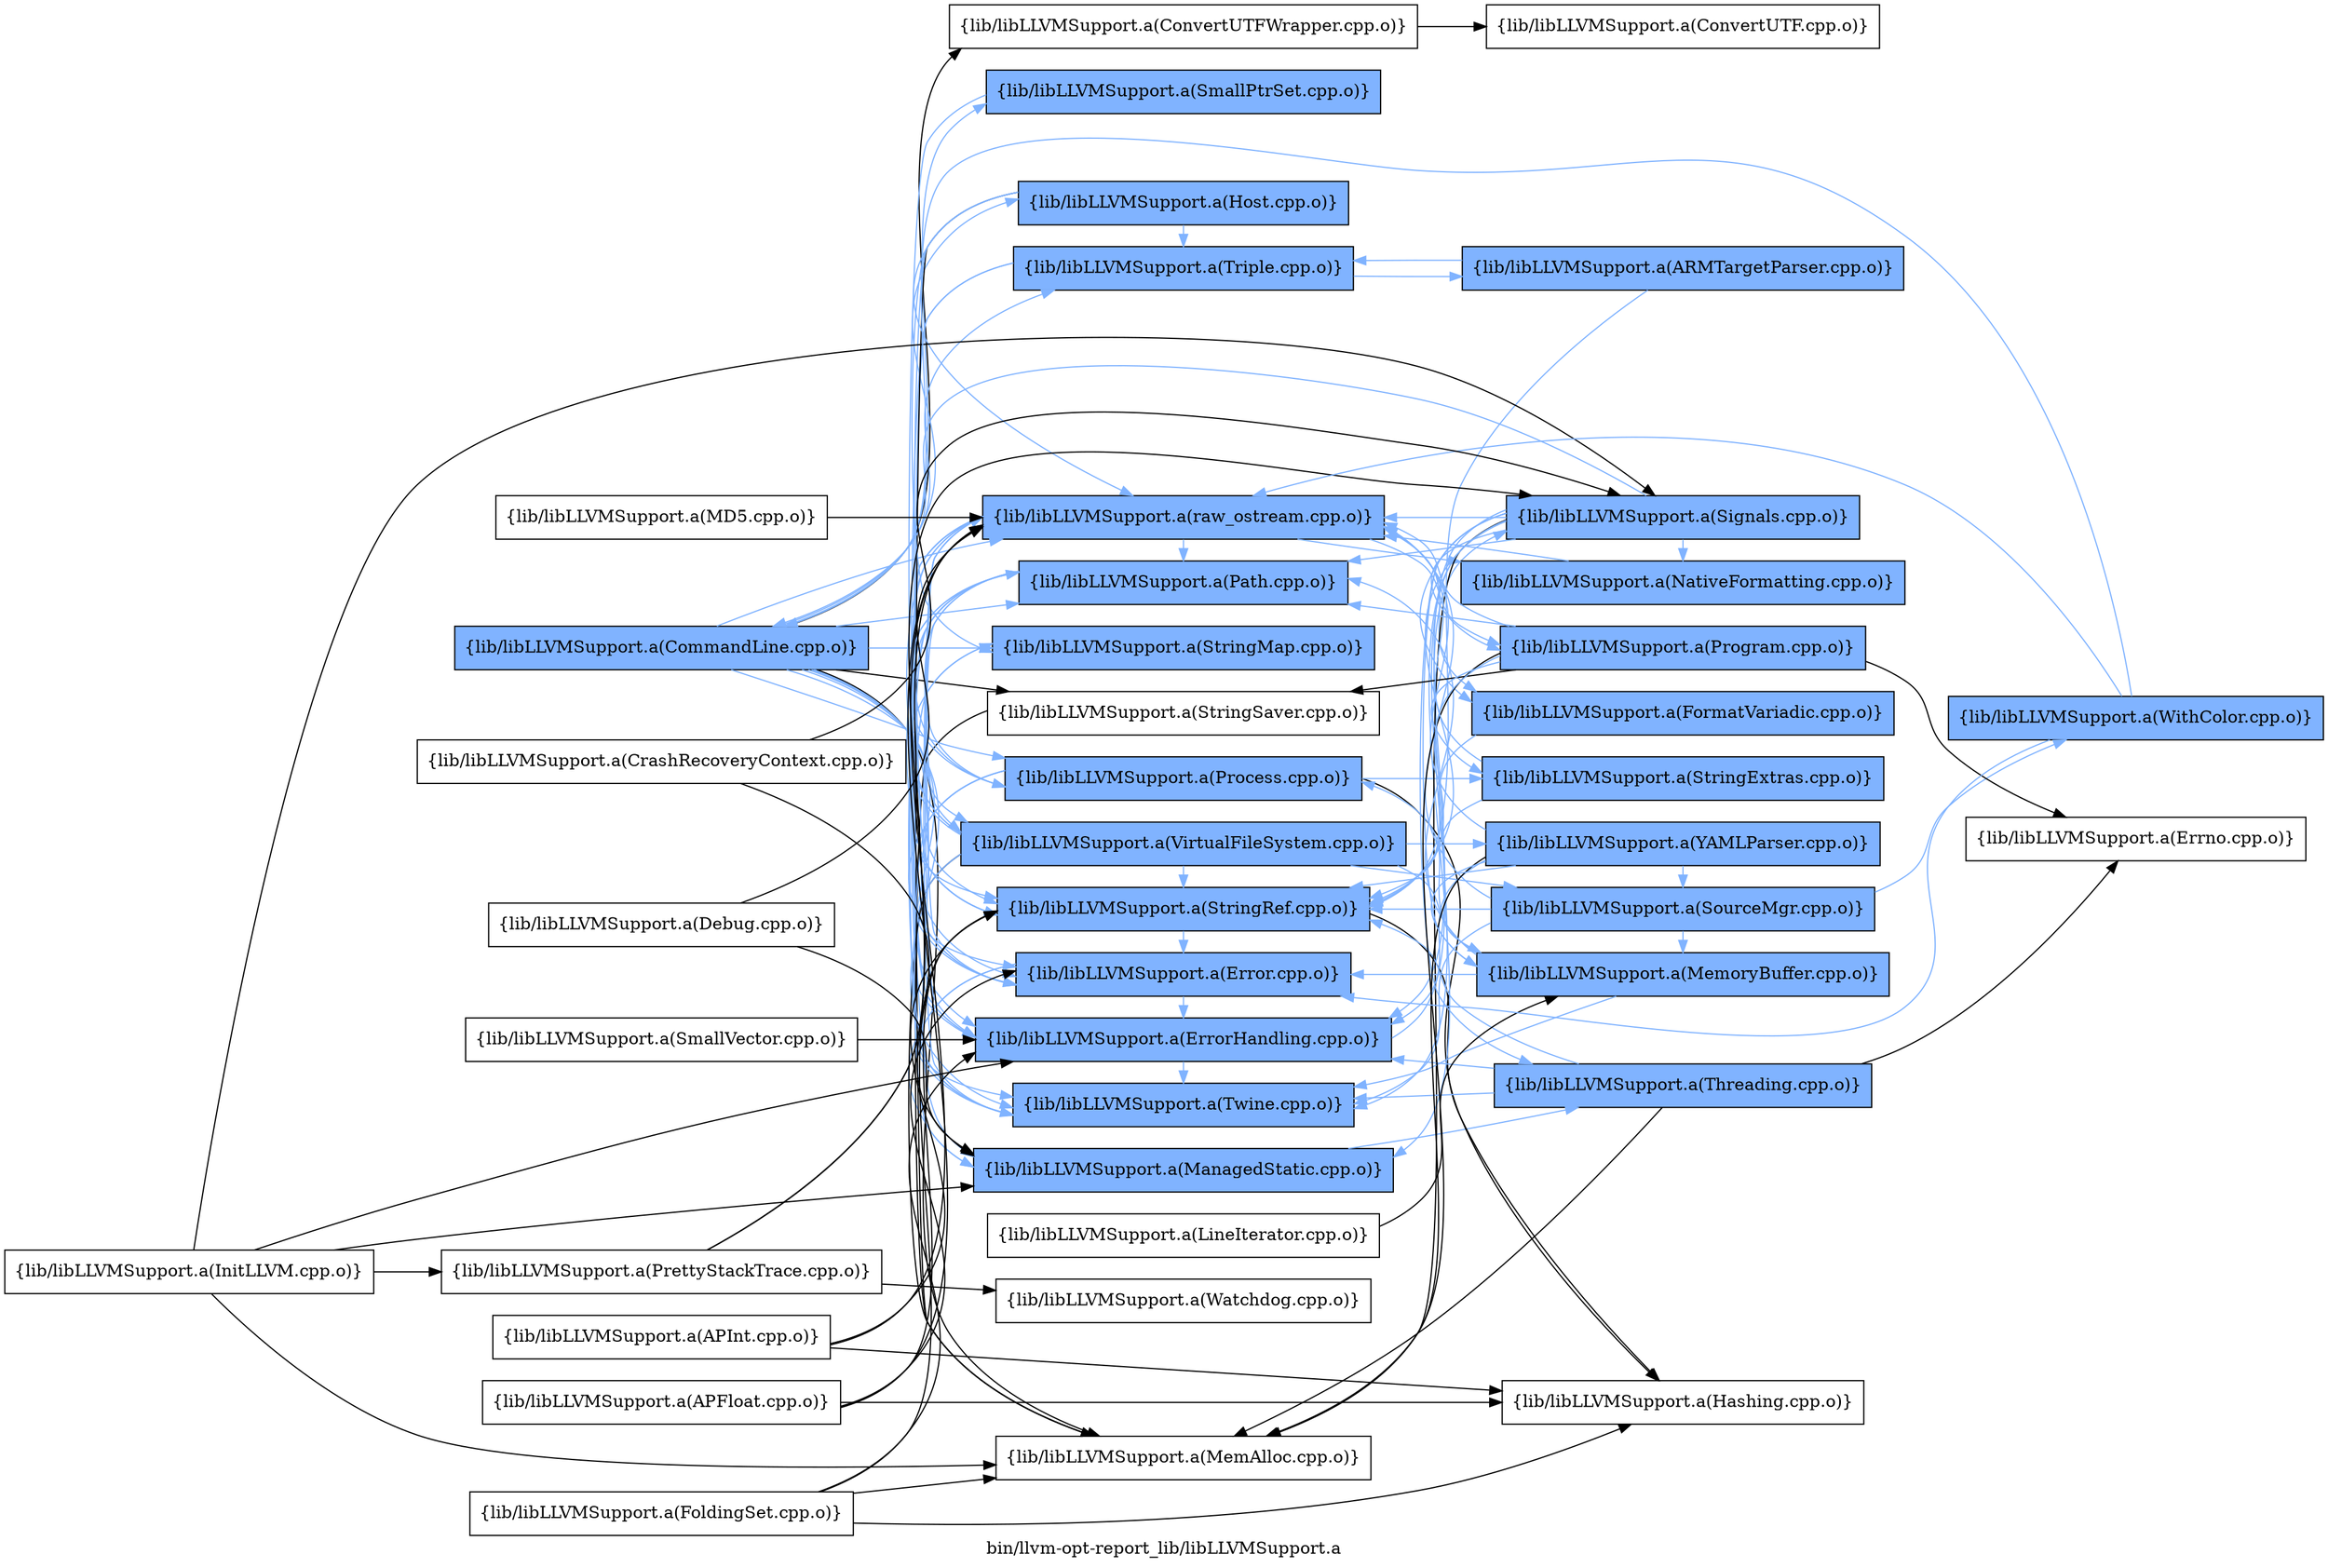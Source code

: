 digraph "bin/llvm-opt-report_lib/libLLVMSupport.a" {
	label="bin/llvm-opt-report_lib/libLLVMSupport.a";
	rankdir=LR;
	{ rank=same; Node0x55c9bd056a08;  }
	{ rank=same; Node0x55c9bd056328; Node0x55c9bd058678; Node0x55c9bd057a48; Node0x55c9bd0583a8; Node0x55c9bd0580d8; Node0x55c9bd056788; Node0x55c9bd0574f8; Node0x55c9bd055ec8; Node0x55c9bd0565f8; Node0x55c9bd057db8; Node0x55c9bd056eb8; Node0x55c9bd056a58; Node0x55c9bd056058; Node0x55c9bd056b48; Node0x55c9bd057188; Node0x55c9bd057cc8;  }
	{ rank=same; Node0x55c9bd0566e8; Node0x55c9bd0563c8; Node0x55c9bd0576d8; Node0x55c9bd0584e8; Node0x55c9bd056238; Node0x55c9bd057f98; Node0x55c9bd0577c8; Node0x55c9bd0581c8; Node0x55c9bd056cd8; Node0x55c9bd057fe8; Node0x55c9bd0569b8; Node0x55c9bd0578b8;  }
	{ rank=same; Node0x55c9bd056a08;  }
	{ rank=same; Node0x55c9bd056328; Node0x55c9bd058678; Node0x55c9bd057a48; Node0x55c9bd0583a8; Node0x55c9bd0580d8; Node0x55c9bd056788; Node0x55c9bd0574f8; Node0x55c9bd055ec8; Node0x55c9bd0565f8; Node0x55c9bd057db8; Node0x55c9bd056eb8; Node0x55c9bd056a58; Node0x55c9bd056058; Node0x55c9bd056b48; Node0x55c9bd057188; Node0x55c9bd057cc8;  }
	{ rank=same; Node0x55c9bd0566e8; Node0x55c9bd0563c8; Node0x55c9bd0576d8; Node0x55c9bd0584e8; Node0x55c9bd056238; Node0x55c9bd057f98; Node0x55c9bd0577c8; Node0x55c9bd0581c8; Node0x55c9bd056cd8; Node0x55c9bd057fe8; Node0x55c9bd0569b8; Node0x55c9bd0578b8;  }

	Node0x55c9bd056a08 [shape=record,shape=box,group=1,style=filled,fillcolor="0.600000 0.5 1",label="{lib/libLLVMSupport.a(CommandLine.cpp.o)}"];
	Node0x55c9bd056a08 -> Node0x55c9bd056328;
	Node0x55c9bd056a08 -> Node0x55c9bd058678[color="0.600000 0.5 1"];
	Node0x55c9bd056a08 -> Node0x55c9bd057a48[color="0.600000 0.5 1"];
	Node0x55c9bd056a08 -> Node0x55c9bd0583a8[color="0.600000 0.5 1"];
	Node0x55c9bd056a08 -> Node0x55c9bd0580d8;
	Node0x55c9bd056a08 -> Node0x55c9bd056788[color="0.600000 0.5 1"];
	Node0x55c9bd056a08 -> Node0x55c9bd0574f8[color="0.600000 0.5 1"];
	Node0x55c9bd056a08 -> Node0x55c9bd055ec8;
	Node0x55c9bd056a08 -> Node0x55c9bd0565f8[color="0.600000 0.5 1"];
	Node0x55c9bd056a08 -> Node0x55c9bd057db8[color="0.600000 0.5 1"];
	Node0x55c9bd056a08 -> Node0x55c9bd056eb8[color="0.600000 0.5 1"];
	Node0x55c9bd056a08 -> Node0x55c9bd056a58[color="0.600000 0.5 1"];
	Node0x55c9bd056a08 -> Node0x55c9bd056058[color="0.600000 0.5 1"];
	Node0x55c9bd056a08 -> Node0x55c9bd056b48[color="0.600000 0.5 1"];
	Node0x55c9bd056a08 -> Node0x55c9bd057188[color="0.600000 0.5 1"];
	Node0x55c9bd056a08 -> Node0x55c9bd057cc8[color="0.600000 0.5 1"];
	Node0x55c9bd058678 [shape=record,shape=box,group=1,style=filled,fillcolor="0.600000 0.5 1",label="{lib/libLLVMSupport.a(Error.cpp.o)}"];
	Node0x55c9bd058678 -> Node0x55c9bd057a48[color="0.600000 0.5 1"];
	Node0x55c9bd058678 -> Node0x55c9bd0583a8[color="0.600000 0.5 1"];
	Node0x55c9bd058678 -> Node0x55c9bd056eb8[color="0.600000 0.5 1"];
	Node0x55c9bd058678 -> Node0x55c9bd056058[color="0.600000 0.5 1"];
	Node0x55c9bd056aa8 [shape=record,shape=box,group=0,label="{lib/libLLVMSupport.a(InitLLVM.cpp.o)}"];
	Node0x55c9bd056aa8 -> Node0x55c9bd057a48;
	Node0x55c9bd056aa8 -> Node0x55c9bd0583a8;
	Node0x55c9bd056aa8 -> Node0x55c9bd0580d8;
	Node0x55c9bd056aa8 -> Node0x55c9bd0583f8;
	Node0x55c9bd056aa8 -> Node0x55c9bd0563c8;
	Node0x55c9bd056648 [shape=record,shape=box,group=0,label="{lib/libLLVMSupport.a(LineIterator.cpp.o)}"];
	Node0x55c9bd056648 -> Node0x55c9bd057f98;
	Node0x55c9bd0583a8 [shape=record,shape=box,group=1,style=filled,fillcolor="0.600000 0.5 1",label="{lib/libLLVMSupport.a(ManagedStatic.cpp.o)}"];
	Node0x55c9bd0583a8 -> Node0x55c9bd0576d8[color="0.600000 0.5 1"];
	Node0x55c9bd0580d8 [shape=record,shape=box,group=0,label="{lib/libLLVMSupport.a(MemAlloc.cpp.o)}"];
	Node0x55c9bd057f98 [shape=record,shape=box,group=1,style=filled,fillcolor="0.600000 0.5 1",label="{lib/libLLVMSupport.a(MemoryBuffer.cpp.o)}"];
	Node0x55c9bd057f98 -> Node0x55c9bd058678[color="0.600000 0.5 1"];
	Node0x55c9bd057f98 -> Node0x55c9bd056eb8[color="0.600000 0.5 1"];
	Node0x55c9bd057f98 -> Node0x55c9bd057188[color="0.600000 0.5 1"];
	Node0x55c9bd057f98 -> Node0x55c9bd057cc8[color="0.600000 0.5 1"];
	Node0x55c9bd0565f8 [shape=record,shape=box,group=1,style=filled,fillcolor="0.600000 0.5 1",label="{lib/libLLVMSupport.a(StringRef.cpp.o)}"];
	Node0x55c9bd0565f8 -> Node0x55c9bd058678[color="0.600000 0.5 1"];
	Node0x55c9bd0565f8 -> Node0x55c9bd0584e8;
	Node0x55c9bd0575e8 [shape=record,shape=box,group=1,style=filled,fillcolor="0.600000 0.5 1",label="{lib/libLLVMSupport.a(WithColor.cpp.o)}"];
	Node0x55c9bd0575e8 -> Node0x55c9bd056a08[color="0.600000 0.5 1"];
	Node0x55c9bd0575e8 -> Node0x55c9bd058678[color="0.600000 0.5 1"];
	Node0x55c9bd0575e8 -> Node0x55c9bd056058[color="0.600000 0.5 1"];
	Node0x55c9bd056058 [shape=record,shape=box,group=1,style=filled,fillcolor="0.600000 0.5 1",label="{lib/libLLVMSupport.a(raw_ostream.cpp.o)}"];
	Node0x55c9bd056058 -> Node0x55c9bd058678[color="0.600000 0.5 1"];
	Node0x55c9bd056058 -> Node0x55c9bd057a48[color="0.600000 0.5 1"];
	Node0x55c9bd056058 -> Node0x55c9bd056eb8[color="0.600000 0.5 1"];
	Node0x55c9bd056058 -> Node0x55c9bd056cd8[color="0.600000 0.5 1"];
	Node0x55c9bd056058 -> Node0x55c9bd057fe8[color="0.600000 0.5 1"];
	Node0x55c9bd056058 -> Node0x55c9bd057188[color="0.600000 0.5 1"];
	Node0x55c9bd056058 -> Node0x55c9bd057cc8[color="0.600000 0.5 1"];
	Node0x55c9bd056058 -> Node0x55c9bd0569b8[color="0.600000 0.5 1"];
	Node0x55c9bd057188 [shape=record,shape=box,group=1,style=filled,fillcolor="0.600000 0.5 1",label="{lib/libLLVMSupport.a(Path.cpp.o)}"];
	Node0x55c9bd057188 -> Node0x55c9bd058678[color="0.600000 0.5 1"];
	Node0x55c9bd057188 -> Node0x55c9bd0565f8[color="0.600000 0.5 1"];
	Node0x55c9bd057188 -> Node0x55c9bd056eb8[color="0.600000 0.5 1"];
	Node0x55c9bd057188 -> Node0x55c9bd056a58[color="0.600000 0.5 1"];
	Node0x55c9bd057188 -> Node0x55c9bd057cc8[color="0.600000 0.5 1"];
	Node0x55c9bd056eb8 [shape=record,shape=box,group=1,style=filled,fillcolor="0.600000 0.5 1",label="{lib/libLLVMSupport.a(Twine.cpp.o)}"];
	Node0x55c9bd056eb8 -> Node0x55c9bd056058[color="0.600000 0.5 1"];
	Node0x55c9bd0577c8 [shape=record,shape=box,group=1,style=filled,fillcolor="0.600000 0.5 1",label="{lib/libLLVMSupport.a(SourceMgr.cpp.o)}"];
	Node0x55c9bd0577c8 -> Node0x55c9bd057f98[color="0.600000 0.5 1"];
	Node0x55c9bd0577c8 -> Node0x55c9bd0565f8[color="0.600000 0.5 1"];
	Node0x55c9bd0577c8 -> Node0x55c9bd056eb8[color="0.600000 0.5 1"];
	Node0x55c9bd0577c8 -> Node0x55c9bd0575e8[color="0.600000 0.5 1"];
	Node0x55c9bd0577c8 -> Node0x55c9bd056058[color="0.600000 0.5 1"];
	Node0x55c9bd0581c8 [shape=record,shape=box,group=1,style=filled,fillcolor="0.600000 0.5 1",label="{lib/libLLVMSupport.a(YAMLParser.cpp.o)}"];
	Node0x55c9bd0581c8 -> Node0x55c9bd057a48[color="0.600000 0.5 1"];
	Node0x55c9bd0581c8 -> Node0x55c9bd0580d8;
	Node0x55c9bd0581c8 -> Node0x55c9bd057f98[color="0.600000 0.5 1"];
	Node0x55c9bd0581c8 -> Node0x55c9bd0577c8[color="0.600000 0.5 1"];
	Node0x55c9bd0581c8 -> Node0x55c9bd0565f8[color="0.600000 0.5 1"];
	Node0x55c9bd0581c8 -> Node0x55c9bd056058[color="0.600000 0.5 1"];
	Node0x55c9bd056328 [shape=record,shape=box,group=0,label="{lib/libLLVMSupport.a(ConvertUTFWrapper.cpp.o)}"];
	Node0x55c9bd056328 -> Node0x55c9bd0566e8;
	Node0x55c9bd057a48 [shape=record,shape=box,group=1,style=filled,fillcolor="0.600000 0.5 1",label="{lib/libLLVMSupport.a(ErrorHandling.cpp.o)}"];
	Node0x55c9bd057a48 -> Node0x55c9bd056eb8[color="0.600000 0.5 1"];
	Node0x55c9bd057a48 -> Node0x55c9bd056058[color="0.600000 0.5 1"];
	Node0x55c9bd057a48 -> Node0x55c9bd0563c8[color="0.600000 0.5 1"];
	Node0x55c9bd056788 [shape=record,shape=box,group=1,style=filled,fillcolor="0.600000 0.5 1",label="{lib/libLLVMSupport.a(SmallPtrSet.cpp.o)}"];
	Node0x55c9bd056788 -> Node0x55c9bd057a48[color="0.600000 0.5 1"];
	Node0x55c9bd0574f8 [shape=record,shape=box,group=1,style=filled,fillcolor="0.600000 0.5 1",label="{lib/libLLVMSupport.a(StringMap.cpp.o)}"];
	Node0x55c9bd0574f8 -> Node0x55c9bd057a48[color="0.600000 0.5 1"];
	Node0x55c9bd055ec8 [shape=record,shape=box,group=0,label="{lib/libLLVMSupport.a(StringSaver.cpp.o)}"];
	Node0x55c9bd055ec8 -> Node0x55c9bd0580d8;
	Node0x55c9bd057db8 [shape=record,shape=box,group=1,style=filled,fillcolor="0.600000 0.5 1",label="{lib/libLLVMSupport.a(Triple.cpp.o)}"];
	Node0x55c9bd057db8 -> Node0x55c9bd0565f8[color="0.600000 0.5 1"];
	Node0x55c9bd057db8 -> Node0x55c9bd056238[color="0.600000 0.5 1"];
	Node0x55c9bd057db8 -> Node0x55c9bd056eb8[color="0.600000 0.5 1"];
	Node0x55c9bd056a58 [shape=record,shape=box,group=1,style=filled,fillcolor="0.600000 0.5 1",label="{lib/libLLVMSupport.a(VirtualFileSystem.cpp.o)}"];
	Node0x55c9bd056a58 -> Node0x55c9bd058678[color="0.600000 0.5 1"];
	Node0x55c9bd056a58 -> Node0x55c9bd0580d8;
	Node0x55c9bd056a58 -> Node0x55c9bd057f98[color="0.600000 0.5 1"];
	Node0x55c9bd056a58 -> Node0x55c9bd0577c8[color="0.600000 0.5 1"];
	Node0x55c9bd056a58 -> Node0x55c9bd0574f8[color="0.600000 0.5 1"];
	Node0x55c9bd056a58 -> Node0x55c9bd0565f8[color="0.600000 0.5 1"];
	Node0x55c9bd056a58 -> Node0x55c9bd056eb8[color="0.600000 0.5 1"];
	Node0x55c9bd056a58 -> Node0x55c9bd0581c8[color="0.600000 0.5 1"];
	Node0x55c9bd056a58 -> Node0x55c9bd056058[color="0.600000 0.5 1"];
	Node0x55c9bd056a58 -> Node0x55c9bd057188[color="0.600000 0.5 1"];
	Node0x55c9bd056b48 [shape=record,shape=box,group=1,style=filled,fillcolor="0.600000 0.5 1",label="{lib/libLLVMSupport.a(Host.cpp.o)}"];
	Node0x55c9bd056b48 -> Node0x55c9bd0580d8;
	Node0x55c9bd056b48 -> Node0x55c9bd0574f8[color="0.600000 0.5 1"];
	Node0x55c9bd056b48 -> Node0x55c9bd0565f8[color="0.600000 0.5 1"];
	Node0x55c9bd056b48 -> Node0x55c9bd057db8[color="0.600000 0.5 1"];
	Node0x55c9bd056b48 -> Node0x55c9bd056058[color="0.600000 0.5 1"];
	Node0x55c9bd057cc8 [shape=record,shape=box,group=1,style=filled,fillcolor="0.600000 0.5 1",label="{lib/libLLVMSupport.a(Process.cpp.o)}"];
	Node0x55c9bd057cc8 -> Node0x55c9bd058678[color="0.600000 0.5 1"];
	Node0x55c9bd057cc8 -> Node0x55c9bd0583a8[color="0.600000 0.5 1"];
	Node0x55c9bd057cc8 -> Node0x55c9bd0565f8[color="0.600000 0.5 1"];
	Node0x55c9bd057cc8 -> Node0x55c9bd0584e8;
	Node0x55c9bd057cc8 -> Node0x55c9bd057188[color="0.600000 0.5 1"];
	Node0x55c9bd057cc8 -> Node0x55c9bd0578b8[color="0.600000 0.5 1"];
	Node0x55c9bd0566e8 [shape=record,shape=box,group=0,label="{lib/libLLVMSupport.a(ConvertUTF.cpp.o)}"];
	Node0x55c9bd0563c8 [shape=record,shape=box,group=1,style=filled,fillcolor="0.600000 0.5 1",label="{lib/libLLVMSupport.a(Signals.cpp.o)}"];
	Node0x55c9bd0563c8 -> Node0x55c9bd056a08[color="0.600000 0.5 1"];
	Node0x55c9bd0563c8 -> Node0x55c9bd057a48[color="0.600000 0.5 1"];
	Node0x55c9bd0563c8 -> Node0x55c9bd0583a8[color="0.600000 0.5 1"];
	Node0x55c9bd0563c8 -> Node0x55c9bd0580d8;
	Node0x55c9bd0563c8 -> Node0x55c9bd057f98[color="0.600000 0.5 1"];
	Node0x55c9bd0563c8 -> Node0x55c9bd0565f8[color="0.600000 0.5 1"];
	Node0x55c9bd0563c8 -> Node0x55c9bd056eb8[color="0.600000 0.5 1"];
	Node0x55c9bd0563c8 -> Node0x55c9bd056058[color="0.600000 0.5 1"];
	Node0x55c9bd0563c8 -> Node0x55c9bd056cd8[color="0.600000 0.5 1"];
	Node0x55c9bd0563c8 -> Node0x55c9bd057fe8[color="0.600000 0.5 1"];
	Node0x55c9bd0563c8 -> Node0x55c9bd057188[color="0.600000 0.5 1"];
	Node0x55c9bd0563c8 -> Node0x55c9bd0569b8[color="0.600000 0.5 1"];
	Node0x55c9bd0563c8 -> Node0x55c9bd0576d8[color="0.600000 0.5 1"];
	Node0x55c9bd057688 [shape=record,shape=box,group=0,label="{lib/libLLVMSupport.a(Debug.cpp.o)}"];
	Node0x55c9bd057688 -> Node0x55c9bd0583a8;
	Node0x55c9bd057688 -> Node0x55c9bd056058;
	Node0x55c9bd0583f8 [shape=record,shape=box,group=0,label="{lib/libLLVMSupport.a(PrettyStackTrace.cpp.o)}"];
	Node0x55c9bd0583f8 -> Node0x55c9bd056058;
	Node0x55c9bd0583f8 -> Node0x55c9bd0563c8;
	Node0x55c9bd0583f8 -> Node0x55c9bd057ae8;
	Node0x55c9bd0576d8 [shape=record,shape=box,group=1,style=filled,fillcolor="0.600000 0.5 1",label="{lib/libLLVMSupport.a(Threading.cpp.o)}"];
	Node0x55c9bd0576d8 -> Node0x55c9bd057a48[color="0.600000 0.5 1"];
	Node0x55c9bd0576d8 -> Node0x55c9bd0580d8;
	Node0x55c9bd0576d8 -> Node0x55c9bd0565f8[color="0.600000 0.5 1"];
	Node0x55c9bd0576d8 -> Node0x55c9bd056eb8[color="0.600000 0.5 1"];
	Node0x55c9bd0576d8 -> Node0x55c9bd056288;
	Node0x55c9bd057ae8 [shape=record,shape=box,group=0,label="{lib/libLLVMSupport.a(Watchdog.cpp.o)}"];
	Node0x55c9bd056af8 [shape=record,shape=box,group=0,label="{lib/libLLVMSupport.a(SmallVector.cpp.o)}"];
	Node0x55c9bd056af8 -> Node0x55c9bd057a48;
	Node0x55c9bd0584e8 [shape=record,shape=box,group=0,label="{lib/libLLVMSupport.a(Hashing.cpp.o)}"];
	Node0x55c9bd056378 [shape=record,shape=box,group=0,label="{lib/libLLVMSupport.a(APFloat.cpp.o)}"];
	Node0x55c9bd056378 -> Node0x55c9bd058678;
	Node0x55c9bd056378 -> Node0x55c9bd0565f8;
	Node0x55c9bd056378 -> Node0x55c9bd0584e8;
	Node0x55c9bd056378 -> Node0x55c9bd056058;
	Node0x55c9bd0568c8 [shape=record,shape=box,group=0,label="{lib/libLLVMSupport.a(APInt.cpp.o)}"];
	Node0x55c9bd0568c8 -> Node0x55c9bd0565f8;
	Node0x55c9bd0568c8 -> Node0x55c9bd0584e8;
	Node0x55c9bd0568c8 -> Node0x55c9bd056058;
	Node0x55c9bd057c78 [shape=record,shape=box,group=0,label="{lib/libLLVMSupport.a(FoldingSet.cpp.o)}"];
	Node0x55c9bd057c78 -> Node0x55c9bd057a48;
	Node0x55c9bd057c78 -> Node0x55c9bd0580d8;
	Node0x55c9bd057c78 -> Node0x55c9bd0565f8;
	Node0x55c9bd057c78 -> Node0x55c9bd0584e8;
	Node0x55c9bd056238 [shape=record,shape=box,group=1,style=filled,fillcolor="0.600000 0.5 1",label="{lib/libLLVMSupport.a(ARMTargetParser.cpp.o)}"];
	Node0x55c9bd056238 -> Node0x55c9bd0565f8[color="0.600000 0.5 1"];
	Node0x55c9bd056238 -> Node0x55c9bd057db8[color="0.600000 0.5 1"];
	Node0x55c9bd056cd8 [shape=record,shape=box,group=1,style=filled,fillcolor="0.600000 0.5 1",label="{lib/libLLVMSupport.a(NativeFormatting.cpp.o)}"];
	Node0x55c9bd056cd8 -> Node0x55c9bd056058[color="0.600000 0.5 1"];
	Node0x55c9bd057fe8 [shape=record,shape=box,group=1,style=filled,fillcolor="0.600000 0.5 1",label="{lib/libLLVMSupport.a(FormatVariadic.cpp.o)}"];
	Node0x55c9bd057fe8 -> Node0x55c9bd0565f8[color="0.600000 0.5 1"];
	Node0x55c9bd0569b8 [shape=record,shape=box,group=1,style=filled,fillcolor="0.600000 0.5 1",label="{lib/libLLVMSupport.a(Program.cpp.o)}"];
	Node0x55c9bd0569b8 -> Node0x55c9bd0580d8;
	Node0x55c9bd0569b8 -> Node0x55c9bd055ec8;
	Node0x55c9bd0569b8 -> Node0x55c9bd0565f8[color="0.600000 0.5 1"];
	Node0x55c9bd0569b8 -> Node0x55c9bd056058[color="0.600000 0.5 1"];
	Node0x55c9bd0569b8 -> Node0x55c9bd057188[color="0.600000 0.5 1"];
	Node0x55c9bd0569b8 -> Node0x55c9bd0578b8[color="0.600000 0.5 1"];
	Node0x55c9bd0569b8 -> Node0x55c9bd056288;
	Node0x55c9bd0561e8 [shape=record,shape=box,group=0,label="{lib/libLLVMSupport.a(MD5.cpp.o)}"];
	Node0x55c9bd0561e8 -> Node0x55c9bd056058;
	Node0x55c9bd0578b8 [shape=record,shape=box,group=1,style=filled,fillcolor="0.600000 0.5 1",label="{lib/libLLVMSupport.a(StringExtras.cpp.o)}"];
	Node0x55c9bd0578b8 -> Node0x55c9bd0565f8[color="0.600000 0.5 1"];
	Node0x55c9bd0578b8 -> Node0x55c9bd056058[color="0.600000 0.5 1"];
	Node0x55c9bd058538 [shape=record,shape=box,group=0,label="{lib/libLLVMSupport.a(CrashRecoveryContext.cpp.o)}"];
	Node0x55c9bd058538 -> Node0x55c9bd0583a8;
	Node0x55c9bd058538 -> Node0x55c9bd0563c8;
	Node0x55c9bd056288 [shape=record,shape=box,group=0,label="{lib/libLLVMSupport.a(Errno.cpp.o)}"];
}
